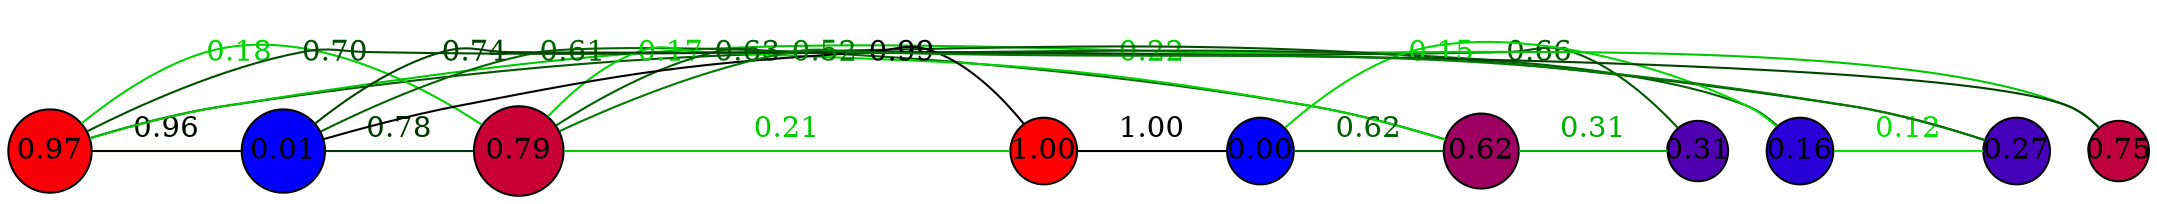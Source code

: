 graph G {
    splines=true;
    overlap=false;
    sep="1.0";
    edge [minlen=2, constraint=false];
    0 [label="0.97", style=filled, fillcolor="#f80007", width=0.55, height=0.55, fixedsize=true, shape=circle];
    1 [label="0.62", style=filled, fillcolor="#9e0061", width=0.50, height=0.50, fixedsize=true, shape=circle];
    2 [label="0.16", style=filled, fillcolor="#2700d8", width=0.45, height=0.45, fixedsize=true, shape=circle];
    3 [label="0.01", style=filled, fillcolor="#0200fd", width=0.55, height=0.55, fixedsize=true, shape=circle];
    4 [label="0.31", style=filled, fillcolor="#4f00b0", width=0.40, height=0.40, fixedsize=true, shape=circle];
    5 [label="0.79", style=filled, fillcolor="#c90036", width=0.60, height=0.60, fixedsize=true, shape=circle];
    6 [label="1.00", style=filled, fillcolor="#fe0001", width=0.45, height=0.45, fixedsize=true, shape=circle];
    7 [label="0.75", style=filled, fillcolor="#bf0040", width=0.40, height=0.40, fixedsize=true, shape=circle];
    8 [label="0.27", style=filled, fillcolor="#4500ba", width=0.45, height=0.45, fixedsize=true, shape=circle];
    9 [label="0.00", style=filled, fillcolor="#0000ff", width=0.45, height=0.45, fixedsize=true, shape=circle];
    0 -- 3 [weight=0.96, color="#000900", fontcolor="#000900", label="0.96"];
    0 -- 4 [weight=0.66, color="#005600", fontcolor="#005600", label="0.66"];
    0 -- 5 [weight=0.18, color="#00d000", fontcolor="#00d000", label="0.18"];
    0 -- 7 [weight=0.22, color="#00c600", fontcolor="#00c600", label="0.22"];
    0 -- 8 [weight=0.70, color="#004c00", fontcolor="#004c00", label="0.70"];
    1 -- 3 [weight=0.61, color="#006300", fontcolor="#006300", label="0.61"];
    1 -- 4 [weight=0.31, color="#00b000", fontcolor="#00b000", label="0.31"];
    1 -- 5 [weight=0.17, color="#00d300", fontcolor="#00d300", label="0.17"];
    1 -- 9 [weight=0.62, color="#006100", fontcolor="#006100", label="0.62"];
    2 -- 5 [weight=0.63, color="#005d00", fontcolor="#005d00", label="0.63"];
    2 -- 8 [weight=0.12, color="#00e100", fontcolor="#00e100", label="0.12"];
    2 -- 9 [weight=0.15, color="#00d700", fontcolor="#00d700", label="0.15"];
    3 -- 5 [weight=0.78, color="#003700", fontcolor="#003700", label="0.78"];
    3 -- 6 [weight=0.99, color="#000200", fontcolor="#000200", label="0.99"];
    3 -- 7 [weight=0.74, color="#004100", fontcolor="#004100", label="0.74"];
    5 -- 6 [weight=0.21, color="#00c900", fontcolor="#00c900", label="0.21"];
    5 -- 8 [weight=0.52, color="#007a00", fontcolor="#007a00", label="0.52"];
    6 -- 9 [weight=1.00, color="#000000", fontcolor="#000000", label="1.00"];
}
